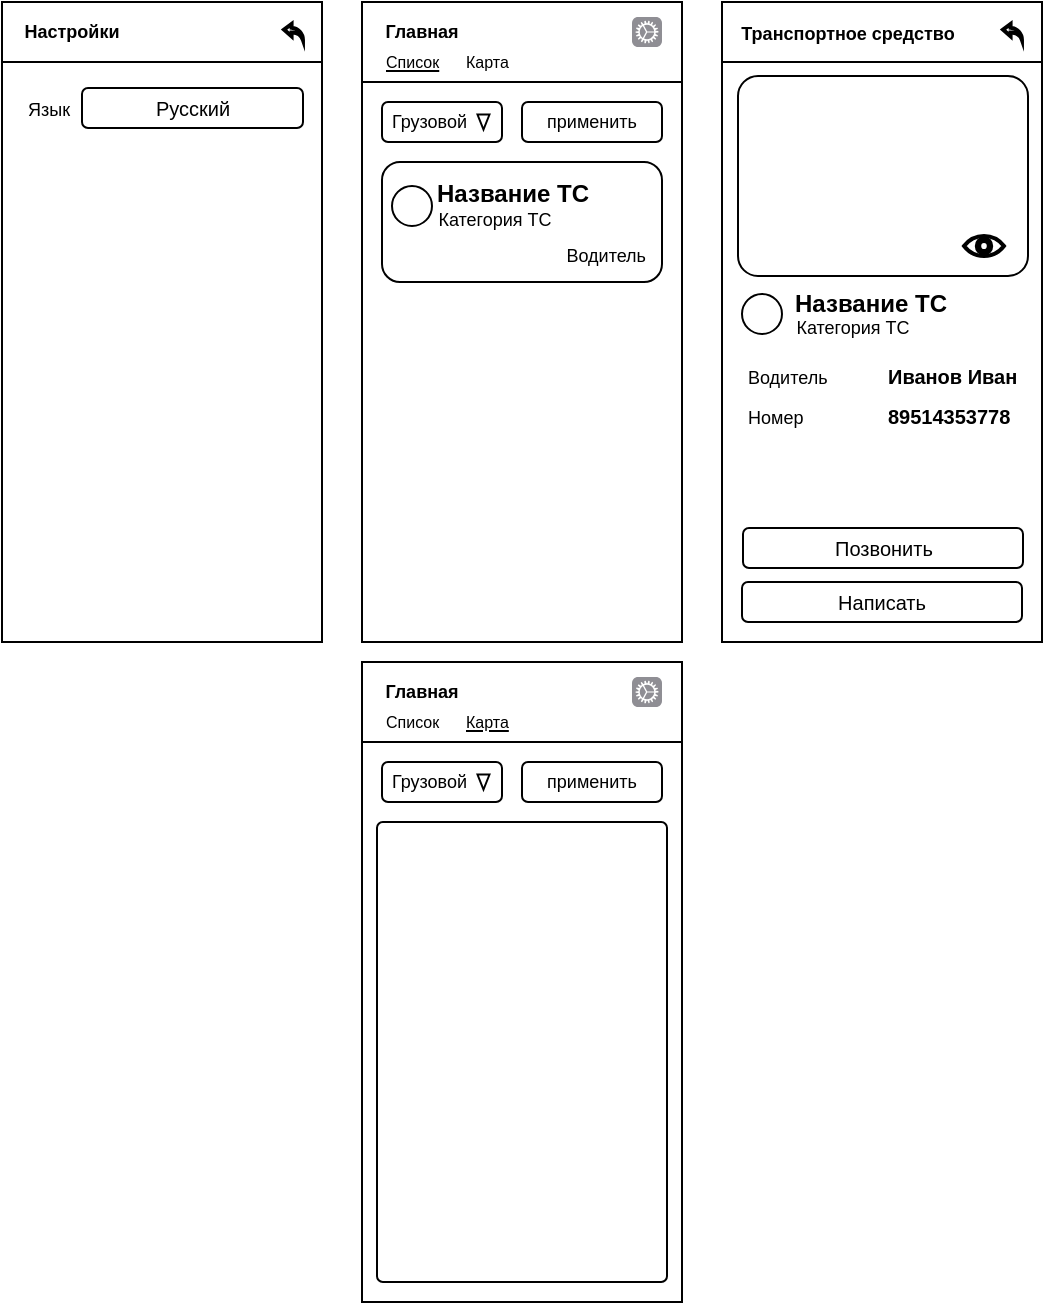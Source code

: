 <mxfile version="18.0.4" type="device"><diagram id="S_nbY3qwsB5HpWnuqhhH" name="Страница 1"><mxGraphModel dx="865" dy="534" grid="1" gridSize="10" guides="1" tooltips="1" connect="1" arrows="1" fold="1" page="1" pageScale="1" pageWidth="827" pageHeight="1169" math="0" shadow="0"><root><mxCell id="0"/><mxCell id="1" parent="0"/><mxCell id="AJ0BCs4RfBgm0ikuZDhq-1" value="" style="rounded=0;whiteSpace=wrap;html=1;" vertex="1" parent="1"><mxGeometry x="310" y="40" width="160" height="320" as="geometry"/></mxCell><mxCell id="AJ0BCs4RfBgm0ikuZDhq-6" value="" style="rounded=0;whiteSpace=wrap;html=1;fontSize=9;" vertex="1" parent="1"><mxGeometry x="310" y="40" width="160" height="40" as="geometry"/></mxCell><mxCell id="AJ0BCs4RfBgm0ikuZDhq-7" value="&lt;b&gt;Главная&lt;/b&gt;" style="text;html=1;strokeColor=none;fillColor=none;align=center;verticalAlign=middle;whiteSpace=wrap;rounded=0;fontSize=9;" vertex="1" parent="1"><mxGeometry x="310" y="40" width="60" height="30" as="geometry"/></mxCell><mxCell id="AJ0BCs4RfBgm0ikuZDhq-8" value="" style="group" vertex="1" connectable="0" parent="1"><mxGeometry x="320" y="120" width="140" height="60" as="geometry"/></mxCell><mxCell id="AJ0BCs4RfBgm0ikuZDhq-2" value="" style="rounded=1;whiteSpace=wrap;html=1;" vertex="1" parent="AJ0BCs4RfBgm0ikuZDhq-8"><mxGeometry width="140" height="60" as="geometry"/></mxCell><mxCell id="AJ0BCs4RfBgm0ikuZDhq-3" value="&lt;b&gt;Название ТС&lt;/b&gt;" style="text;html=1;align=center;verticalAlign=middle;resizable=0;points=[];autosize=1;strokeColor=none;fillColor=none;" vertex="1" parent="AJ0BCs4RfBgm0ikuZDhq-8"><mxGeometry x="20" y="6" width="90" height="20" as="geometry"/></mxCell><mxCell id="AJ0BCs4RfBgm0ikuZDhq-4" value="&lt;font style=&quot;font-size: 9px;&quot;&gt;Водитель&lt;/font&gt;" style="text;html=1;align=right;verticalAlign=middle;resizable=0;points=[];autosize=1;strokeColor=none;fillColor=none;" vertex="1" parent="AJ0BCs4RfBgm0ikuZDhq-8"><mxGeometry x="73" y="36" width="60" height="20" as="geometry"/></mxCell><mxCell id="AJ0BCs4RfBgm0ikuZDhq-5" value="Категория ТС" style="text;html=1;align=center;verticalAlign=middle;resizable=0;points=[];autosize=1;strokeColor=none;fillColor=none;fontSize=9;" vertex="1" parent="AJ0BCs4RfBgm0ikuZDhq-8"><mxGeometry x="21" y="19" width="70" height="20" as="geometry"/></mxCell><mxCell id="AJ0BCs4RfBgm0ikuZDhq-18" value="" style="ellipse;whiteSpace=wrap;html=1;aspect=fixed;fontSize=8;" vertex="1" parent="AJ0BCs4RfBgm0ikuZDhq-8"><mxGeometry x="5" y="12" width="20" height="20" as="geometry"/></mxCell><mxCell id="AJ0BCs4RfBgm0ikuZDhq-9" value="Грузовой&amp;nbsp; &amp;nbsp; &amp;nbsp;" style="rounded=1;whiteSpace=wrap;html=1;fontSize=9;" vertex="1" parent="1"><mxGeometry x="320" y="90" width="60" height="20" as="geometry"/></mxCell><mxCell id="AJ0BCs4RfBgm0ikuZDhq-13" value="" style="html=1;shadow=0;dashed=0;align=center;verticalAlign=middle;shape=mxgraph.arrows2.arrow;dy=0;dx=30;notch=0;fontSize=9;rotation=90;" vertex="1" parent="1"><mxGeometry x="367" y="97" width="7.5" height="6" as="geometry"/></mxCell><mxCell id="AJ0BCs4RfBgm0ikuZDhq-14" value="применить" style="rounded=1;whiteSpace=wrap;html=1;fontSize=9;" vertex="1" parent="1"><mxGeometry x="390" y="90" width="70" height="20" as="geometry"/></mxCell><mxCell id="AJ0BCs4RfBgm0ikuZDhq-16" value="&lt;font style=&quot;font-size: 8px;&quot;&gt;&lt;u&gt;Список&lt;/u&gt;&lt;/font&gt;" style="text;html=1;strokeColor=none;fillColor=none;align=left;verticalAlign=middle;whiteSpace=wrap;rounded=0;fontSize=9;" vertex="1" parent="1"><mxGeometry x="320" y="60" width="30" height="20" as="geometry"/></mxCell><mxCell id="AJ0BCs4RfBgm0ikuZDhq-17" value="&lt;font style=&quot;font-size: 8px;&quot;&gt;Карта&lt;/font&gt;" style="text;html=1;strokeColor=none;fillColor=none;align=left;verticalAlign=middle;whiteSpace=wrap;rounded=0;fontSize=9;" vertex="1" parent="1"><mxGeometry x="360" y="60" width="30" height="20" as="geometry"/></mxCell><mxCell id="AJ0BCs4RfBgm0ikuZDhq-19" value="" style="html=1;strokeWidth=1;shadow=0;dashed=0;shape=mxgraph.ios7.misc.settings;fillColor=#8F8E94;strokeColor=none;buttonText=;strokeColor2=#222222;fontColor=#222222;fontSize=8;verticalLabelPosition=bottom;verticalAlign=top;align=center;sketch=0;" vertex="1" parent="1"><mxGeometry x="445" y="47.5" width="15" height="15" as="geometry"/></mxCell><mxCell id="AJ0BCs4RfBgm0ikuZDhq-20" value="" style="rounded=0;whiteSpace=wrap;html=1;" vertex="1" parent="1"><mxGeometry x="490" y="40" width="160" height="320" as="geometry"/></mxCell><mxCell id="AJ0BCs4RfBgm0ikuZDhq-21" value="" style="rounded=0;whiteSpace=wrap;html=1;fontSize=9;" vertex="1" parent="1"><mxGeometry x="490" y="40" width="160" height="30" as="geometry"/></mxCell><mxCell id="AJ0BCs4RfBgm0ikuZDhq-22" value="&lt;b&gt;Транспортное средство&lt;/b&gt;" style="text;html=1;strokeColor=none;fillColor=none;align=center;verticalAlign=middle;whiteSpace=wrap;rounded=0;fontSize=9;" vertex="1" parent="1"><mxGeometry x="498" y="41" width="110" height="30" as="geometry"/></mxCell><mxCell id="AJ0BCs4RfBgm0ikuZDhq-35" value="&lt;b&gt;Название ТС&lt;/b&gt;" style="text;html=1;align=center;verticalAlign=middle;resizable=0;points=[];autosize=1;strokeColor=none;fillColor=none;" vertex="1" parent="1"><mxGeometry x="519" y="181" width="90" height="20" as="geometry"/></mxCell><mxCell id="AJ0BCs4RfBgm0ikuZDhq-42" value="Категория ТС" style="text;html=1;align=center;verticalAlign=middle;resizable=0;points=[];autosize=1;strokeColor=none;fillColor=none;fontSize=9;" vertex="1" parent="1"><mxGeometry x="520" y="193" width="70" height="20" as="geometry"/></mxCell><mxCell id="AJ0BCs4RfBgm0ikuZDhq-43" value="" style="rounded=1;whiteSpace=wrap;html=1;fontSize=8;arcSize=10;" vertex="1" parent="1"><mxGeometry x="498" y="77" width="145" height="100" as="geometry"/></mxCell><mxCell id="AJ0BCs4RfBgm0ikuZDhq-44" value="" style="ellipse;whiteSpace=wrap;html=1;aspect=fixed;fontSize=8;" vertex="1" parent="1"><mxGeometry x="500" y="186" width="20" height="20" as="geometry"/></mxCell><mxCell id="AJ0BCs4RfBgm0ikuZDhq-45" value="&lt;font style=&quot;font-size: 9px;&quot;&gt;Водитель&lt;/font&gt;" style="text;html=1;align=left;verticalAlign=middle;resizable=0;points=[];autosize=1;strokeColor=none;fillColor=none;" vertex="1" parent="1"><mxGeometry x="501" y="217" width="60" height="20" as="geometry"/></mxCell><mxCell id="AJ0BCs4RfBgm0ikuZDhq-46" value="&lt;font size=&quot;1&quot;&gt;&lt;b&gt;Иванов Иван&lt;/b&gt;&lt;/font&gt;" style="text;html=1;align=left;verticalAlign=middle;resizable=0;points=[];autosize=1;strokeColor=none;fillColor=none;" vertex="1" parent="1"><mxGeometry x="571" y="217" width="80" height="20" as="geometry"/></mxCell><mxCell id="AJ0BCs4RfBgm0ikuZDhq-47" value="&lt;font style=&quot;font-size: 9px;&quot;&gt;Номер&lt;/font&gt;" style="text;html=1;align=left;verticalAlign=middle;resizable=0;points=[];autosize=1;strokeColor=none;fillColor=none;" vertex="1" parent="1"><mxGeometry x="501" y="237" width="40" height="20" as="geometry"/></mxCell><mxCell id="AJ0BCs4RfBgm0ikuZDhq-48" value="&lt;font size=&quot;1&quot;&gt;&lt;b&gt;89514353778&lt;/b&gt;&lt;/font&gt;" style="text;html=1;align=left;verticalAlign=middle;resizable=0;points=[];autosize=1;strokeColor=none;fillColor=none;" vertex="1" parent="1"><mxGeometry x="571" y="237" width="80" height="20" as="geometry"/></mxCell><mxCell id="AJ0BCs4RfBgm0ikuZDhq-49" value="&lt;font style=&quot;font-size: 10px;&quot;&gt;Позвонить&lt;/font&gt;" style="rounded=1;whiteSpace=wrap;html=1;fontSize=8;" vertex="1" parent="1"><mxGeometry x="500.5" y="303" width="140" height="20" as="geometry"/></mxCell><mxCell id="AJ0BCs4RfBgm0ikuZDhq-50" value="&lt;font style=&quot;font-size: 10px;&quot;&gt;Написать&lt;/font&gt;" style="rounded=1;whiteSpace=wrap;html=1;fontSize=8;" vertex="1" parent="1"><mxGeometry x="500" y="330" width="140" height="20" as="geometry"/></mxCell><mxCell id="AJ0BCs4RfBgm0ikuZDhq-51" value="" style="html=1;verticalLabelPosition=bottom;align=center;labelBackgroundColor=#ffffff;verticalAlign=top;strokeWidth=2;strokeColor=#000000;shadow=0;dashed=0;shape=mxgraph.ios7.icons.eye;fontSize=10;" vertex="1" parent="1"><mxGeometry x="611" y="157" width="20" height="10" as="geometry"/></mxCell><mxCell id="AJ0BCs4RfBgm0ikuZDhq-52" value="" style="rounded=0;whiteSpace=wrap;html=1;" vertex="1" parent="1"><mxGeometry x="130" y="40" width="160" height="320" as="geometry"/></mxCell><mxCell id="AJ0BCs4RfBgm0ikuZDhq-53" value="" style="rounded=0;whiteSpace=wrap;html=1;fontSize=9;" vertex="1" parent="1"><mxGeometry x="130" y="40" width="160" height="30" as="geometry"/></mxCell><mxCell id="AJ0BCs4RfBgm0ikuZDhq-54" value="&lt;b&gt;Настройки&lt;/b&gt;" style="text;html=1;strokeColor=none;fillColor=none;align=center;verticalAlign=middle;whiteSpace=wrap;rounded=0;fontSize=9;" vertex="1" parent="1"><mxGeometry x="135" y="40" width="60" height="30" as="geometry"/></mxCell><mxCell id="AJ0BCs4RfBgm0ikuZDhq-60" value="&lt;font style=&quot;font-size: 9px;&quot;&gt;Язык&lt;/font&gt;" style="text;html=1;align=left;verticalAlign=middle;resizable=0;points=[];autosize=1;strokeColor=none;fillColor=none;" vertex="1" parent="1"><mxGeometry x="140.5" y="83" width="40" height="20" as="geometry"/></mxCell><mxCell id="AJ0BCs4RfBgm0ikuZDhq-64" value="&lt;font style=&quot;font-size: 10px;&quot;&gt;Русский&lt;/font&gt;" style="rounded=1;whiteSpace=wrap;html=1;fontSize=8;" vertex="1" parent="1"><mxGeometry x="170" y="83" width="110.5" height="20" as="geometry"/></mxCell><mxCell id="AJ0BCs4RfBgm0ikuZDhq-68" value="" style="html=1;verticalLabelPosition=bottom;align=center;labelBackgroundColor=#ffffff;verticalAlign=top;strokeWidth=2;strokeColor=#000000;shadow=0;dashed=0;shape=mxgraph.ios7.icons.back;fontSize=10;" vertex="1" parent="1"><mxGeometry x="271" y="50.96" width="9.5" height="8.08" as="geometry"/></mxCell><mxCell id="AJ0BCs4RfBgm0ikuZDhq-69" value="" style="html=1;verticalLabelPosition=bottom;align=center;labelBackgroundColor=#ffffff;verticalAlign=top;strokeWidth=2;strokeColor=#000000;shadow=0;dashed=0;shape=mxgraph.ios7.icons.back;fontSize=10;" vertex="1" parent="1"><mxGeometry x="630.5" y="50.96" width="9.5" height="8.08" as="geometry"/></mxCell><mxCell id="AJ0BCs4RfBgm0ikuZDhq-70" value="" style="rounded=0;whiteSpace=wrap;html=1;" vertex="1" parent="1"><mxGeometry x="310" y="370" width="160" height="320" as="geometry"/></mxCell><mxCell id="AJ0BCs4RfBgm0ikuZDhq-71" value="" style="rounded=0;whiteSpace=wrap;html=1;fontSize=9;" vertex="1" parent="1"><mxGeometry x="310" y="370" width="160" height="40" as="geometry"/></mxCell><mxCell id="AJ0BCs4RfBgm0ikuZDhq-72" value="&lt;b&gt;Главная&lt;/b&gt;" style="text;html=1;strokeColor=none;fillColor=none;align=center;verticalAlign=middle;whiteSpace=wrap;rounded=0;fontSize=9;" vertex="1" parent="1"><mxGeometry x="310" y="370" width="60" height="30" as="geometry"/></mxCell><mxCell id="AJ0BCs4RfBgm0ikuZDhq-79" value="Грузовой&amp;nbsp; &amp;nbsp; &amp;nbsp;" style="rounded=1;whiteSpace=wrap;html=1;fontSize=9;" vertex="1" parent="1"><mxGeometry x="320" y="420" width="60" height="20" as="geometry"/></mxCell><mxCell id="AJ0BCs4RfBgm0ikuZDhq-80" value="" style="html=1;shadow=0;dashed=0;align=center;verticalAlign=middle;shape=mxgraph.arrows2.arrow;dy=0;dx=30;notch=0;fontSize=9;rotation=90;" vertex="1" parent="1"><mxGeometry x="367" y="427" width="7.5" height="6" as="geometry"/></mxCell><mxCell id="AJ0BCs4RfBgm0ikuZDhq-81" value="применить" style="rounded=1;whiteSpace=wrap;html=1;fontSize=9;" vertex="1" parent="1"><mxGeometry x="390" y="420" width="70" height="20" as="geometry"/></mxCell><mxCell id="AJ0BCs4RfBgm0ikuZDhq-82" value="&lt;font style=&quot;font-size: 8px;&quot;&gt;Список&lt;/font&gt;" style="text;html=1;strokeColor=none;fillColor=none;align=left;verticalAlign=middle;whiteSpace=wrap;rounded=0;fontSize=9;" vertex="1" parent="1"><mxGeometry x="320" y="390" width="30" height="20" as="geometry"/></mxCell><mxCell id="AJ0BCs4RfBgm0ikuZDhq-83" value="&lt;font style=&quot;font-size: 8px;&quot;&gt;&lt;u&gt;Карта&lt;/u&gt;&lt;/font&gt;" style="text;html=1;strokeColor=none;fillColor=none;align=left;verticalAlign=middle;whiteSpace=wrap;rounded=0;fontSize=9;" vertex="1" parent="1"><mxGeometry x="360" y="390" width="30" height="20" as="geometry"/></mxCell><mxCell id="AJ0BCs4RfBgm0ikuZDhq-84" value="" style="html=1;strokeWidth=1;shadow=0;dashed=0;shape=mxgraph.ios7.misc.settings;fillColor=#8F8E94;strokeColor=none;buttonText=;strokeColor2=#222222;fontColor=#222222;fontSize=8;verticalLabelPosition=bottom;verticalAlign=top;align=center;sketch=0;" vertex="1" parent="1"><mxGeometry x="445" y="377.5" width="15" height="15" as="geometry"/></mxCell><mxCell id="AJ0BCs4RfBgm0ikuZDhq-85" value="" style="rounded=1;whiteSpace=wrap;html=1;fontSize=8;arcSize=2;" vertex="1" parent="1"><mxGeometry x="317.5" y="450" width="145" height="230" as="geometry"/></mxCell></root></mxGraphModel></diagram></mxfile>